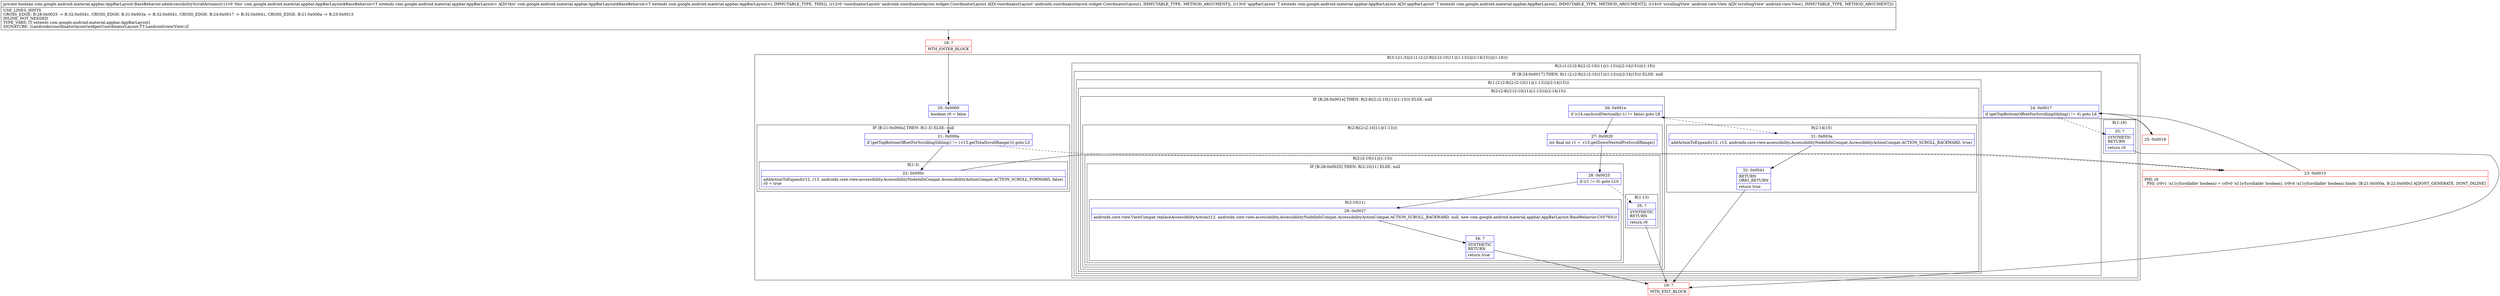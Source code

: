 digraph "CFG forcom.google.android.material.appbar.AppBarLayout.BaseBehavior.addAccessibilityScrollActions(Landroidx\/coordinatorlayout\/widget\/CoordinatorLayout;Lcom\/google\/android\/material\/appbar\/AppBarLayout;Landroid\/view\/View;)Z" {
subgraph cluster_Region_606733657 {
label = "R(3:1|(1:3)|(2:(1:(2:(2:8|(2:(2:10|11)|(1:13)))|(2:14|15)))|(1:16)))";
node [shape=record,color=blue];
Node_20 [shape=record,label="{20\:\ 0x0000|boolean r0 = false\l}"];
subgraph cluster_IfRegion_615394211 {
label = "IF [B:21:0x000a] THEN: R(1:3) ELSE: null";
node [shape=record,color=blue];
Node_21 [shape=record,label="{21\:\ 0x000a|if (getTopBottomOffsetForScrollingSibling() != (\-r13.getTotalScrollRange())) goto L3\l}"];
subgraph cluster_Region_46271692 {
label = "R(1:3)";
node [shape=record,color=blue];
Node_22 [shape=record,label="{22\:\ 0x000c|addActionToExpand(r12, r13, androidx.core.view.accessibility.AccessibilityNodeInfoCompat.AccessibilityActionCompat.ACTION_SCROLL_FORWARD, false)\lr0 = true\l}"];
}
}
subgraph cluster_Region_1068217437 {
label = "R(2:(1:(2:(2:8|(2:(2:10|11)|(1:13)))|(2:14|15)))|(1:16))";
node [shape=record,color=blue];
subgraph cluster_IfRegion_884212159 {
label = "IF [B:24:0x0017] THEN: R(1:(2:(2:8|(2:(2:10|11)|(1:13)))|(2:14|15))) ELSE: null";
node [shape=record,color=blue];
Node_24 [shape=record,label="{24\:\ 0x0017|if (getTopBottomOffsetForScrollingSibling() != 0) goto L6\l}"];
subgraph cluster_Region_920246464 {
label = "R(1:(2:(2:8|(2:(2:10|11)|(1:13)))|(2:14|15)))";
node [shape=record,color=blue];
subgraph cluster_Region_1677659787 {
label = "R(2:(2:8|(2:(2:10|11)|(1:13)))|(2:14|15))";
node [shape=record,color=blue];
subgraph cluster_IfRegion_26499061 {
label = "IF [B:26:0x001e] THEN: R(2:8|(2:(2:10|11)|(1:13))) ELSE: null";
node [shape=record,color=blue];
Node_26 [shape=record,label="{26\:\ 0x001e|if (r14.canScrollVertically(\-1) != false) goto L8\l}"];
subgraph cluster_Region_1548259124 {
label = "R(2:8|(2:(2:10|11)|(1:13)))";
node [shape=record,color=blue];
Node_27 [shape=record,label="{27\:\ 0x0020|int final int r1 = \-r13.getDownNestedPreScrollRange()\l}"];
subgraph cluster_Region_364451713 {
label = "R(2:(2:10|11)|(1:13))";
node [shape=record,color=blue];
subgraph cluster_IfRegion_1325288477 {
label = "IF [B:28:0x0025] THEN: R(2:10|11) ELSE: null";
node [shape=record,color=blue];
Node_28 [shape=record,label="{28\:\ 0x0025|if (r1 != 0) goto L10\l}"];
subgraph cluster_Region_1758244101 {
label = "R(2:10|11)";
node [shape=record,color=blue];
Node_29 [shape=record,label="{29\:\ 0x0027|androidx.core.view.ViewCompat.replaceAccessibilityAction(r12, androidx.core.view.accessibility.AccessibilityNodeInfoCompat.AccessibilityActionCompat.ACTION_SCROLL_BACKWARD, null, new com.google.android.material.appbar.AppBarLayout.BaseBehavior.C05793())\l}"];
Node_34 [shape=record,label="{34\:\ ?|SYNTHETIC\lRETURN\l|return true\l}"];
}
}
subgraph cluster_Region_255140923 {
label = "R(1:13)";
node [shape=record,color=blue];
Node_35 [shape=record,label="{35\:\ ?|SYNTHETIC\lRETURN\l|return r0\l}"];
}
}
}
}
subgraph cluster_Region_1843315246 {
label = "R(2:14|15)";
node [shape=record,color=blue];
Node_31 [shape=record,label="{31\:\ 0x003a|addActionToExpand(r12, r13, androidx.core.view.accessibility.AccessibilityNodeInfoCompat.AccessibilityActionCompat.ACTION_SCROLL_BACKWARD, true)\l}"];
Node_32 [shape=record,label="{32\:\ 0x0041|RETURN\lORIG_RETURN\l|return true\l}"];
}
}
}
}
subgraph cluster_Region_683431863 {
label = "R(1:16)";
node [shape=record,color=blue];
Node_33 [shape=record,label="{33\:\ ?|SYNTHETIC\lRETURN\l|return r0\l}"];
}
}
}
Node_18 [shape=record,color=red,label="{18\:\ ?|MTH_ENTER_BLOCK\l}"];
Node_23 [shape=record,color=red,label="{23\:\ 0x0013|PHI: r0 \l  PHI: (r0v1 'a11yScrollable' boolean) = (r0v0 'a11yScrollable' boolean), (r0v4 'a11yScrollable' boolean) binds: [B:21:0x000a, B:22:0x000c] A[DONT_GENERATE, DONT_INLINE]\l}"];
Node_25 [shape=record,color=red,label="{25\:\ 0x0019}"];
Node_19 [shape=record,color=red,label="{19\:\ ?|MTH_EXIT_BLOCK\l}"];
MethodNode[shape=record,label="{private boolean com.google.android.material.appbar.AppBarLayout.BaseBehavior.addAccessibilityScrollActions((r11v0 'this' com.google.android.material.appbar.AppBarLayout$BaseBehavior\<T extends com.google.android.material.appbar.AppBarLayout\> A[D('this' com.google.android.material.appbar.AppBarLayout$BaseBehavior\<T extends com.google.android.material.appbar.AppBarLayout\>), IMMUTABLE_TYPE, THIS]), (r12v0 'coordinatorLayout' androidx.coordinatorlayout.widget.CoordinatorLayout A[D('coordinatorLayout' androidx.coordinatorlayout.widget.CoordinatorLayout), IMMUTABLE_TYPE, METHOD_ARGUMENT]), (r13v0 'appBarLayout' T extends com.google.android.material.appbar.AppBarLayout A[D('appBarLayout' T extends com.google.android.material.appbar.AppBarLayout), IMMUTABLE_TYPE, METHOD_ARGUMENT]), (r14v0 'scrollingView' android.view.View A[D('scrollingView' android.view.View), IMMUTABLE_TYPE, METHOD_ARGUMENT]))  | USE_LINES_HINTS\lCROSS_EDGE: B:28:0x0025 \-\> B:32:0x0041, CROSS_EDGE: B:31:0x003a \-\> B:32:0x0041, CROSS_EDGE: B:24:0x0017 \-\> B:32:0x0041, CROSS_EDGE: B:21:0x000a \-\> B:23:0x0013\lINLINE_NOT_NEEDED\lTYPE_VARS: [T extends com.google.android.material.appbar.AppBarLayout]\lSIGNATURE: (Landroidx\/coordinatorlayout\/widget\/CoordinatorLayout;TT;Landroid\/view\/View;)Z\l}"];
MethodNode -> Node_18;Node_20 -> Node_21;
Node_21 -> Node_22;
Node_21 -> Node_23[style=dashed];
Node_22 -> Node_23;
Node_24 -> Node_25;
Node_24 -> Node_33[style=dashed];
Node_26 -> Node_27;
Node_26 -> Node_31[style=dashed];
Node_27 -> Node_28;
Node_28 -> Node_29;
Node_28 -> Node_35[style=dashed];
Node_29 -> Node_34;
Node_34 -> Node_19;
Node_35 -> Node_19;
Node_31 -> Node_32;
Node_32 -> Node_19;
Node_33 -> Node_19;
Node_18 -> Node_20;
Node_23 -> Node_24;
Node_25 -> Node_26;
}

